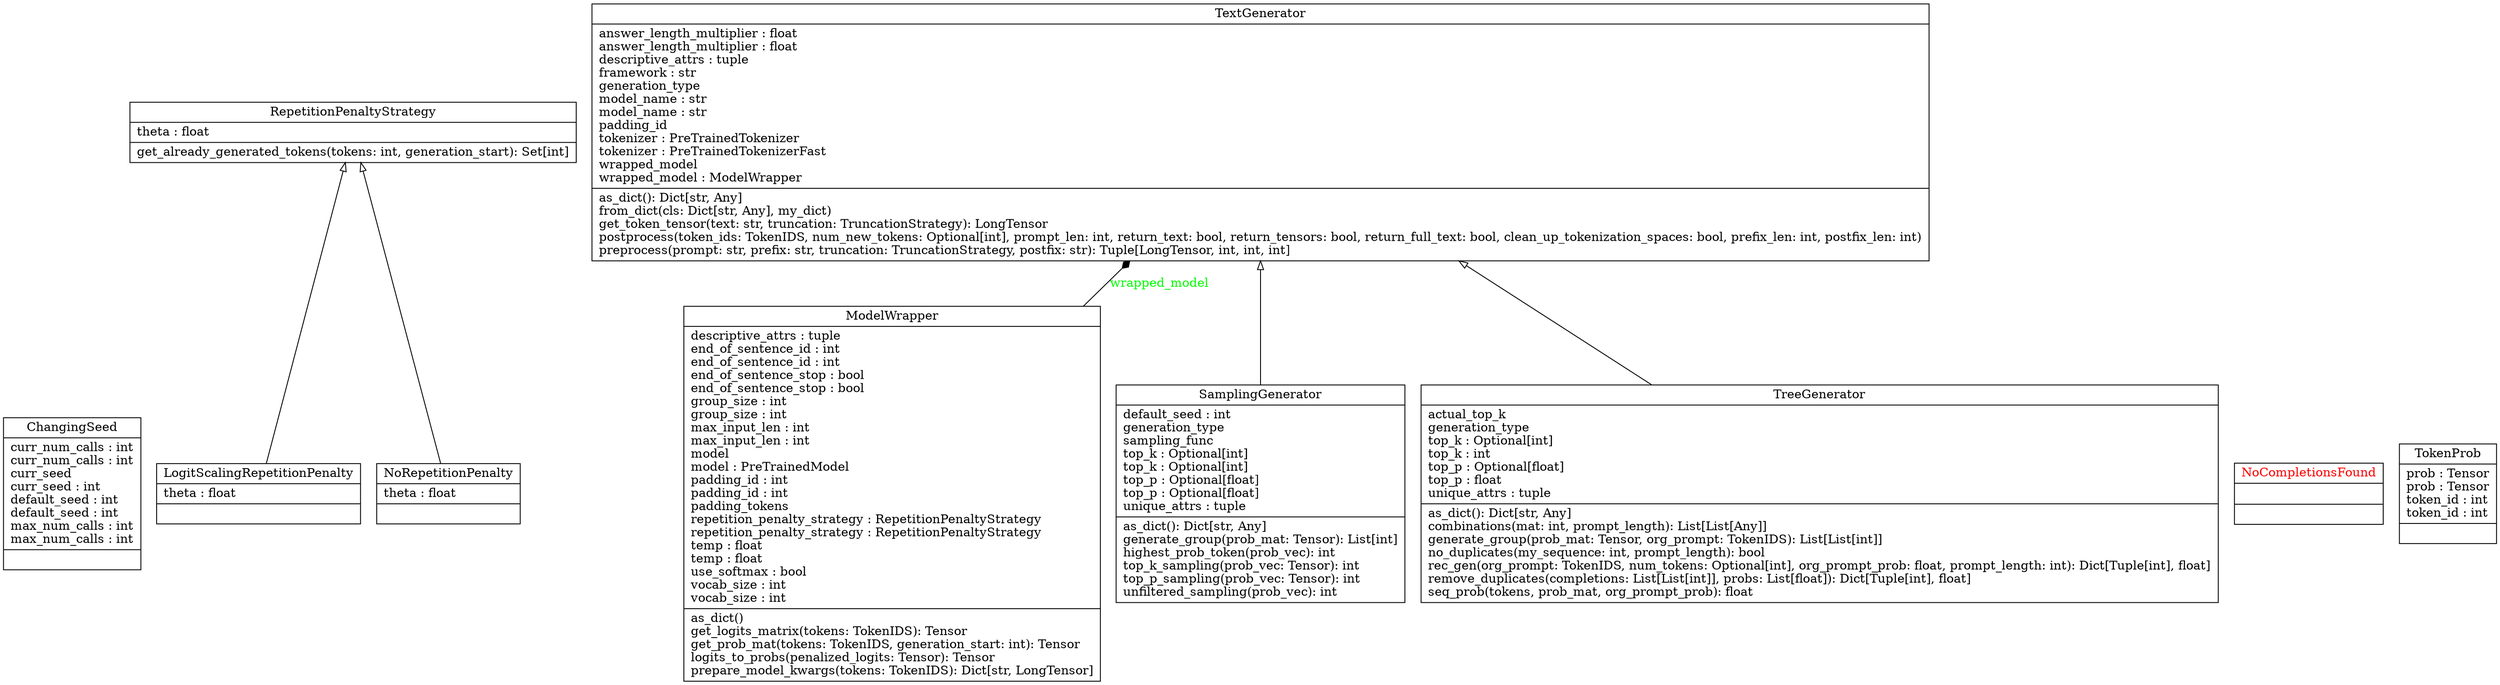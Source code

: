 digraph "classes_final_project" {
charset="utf-8"
rankdir=BT
"0" [label="{ChangingSeed|curr_num_calls : int\lcurr_num_calls : int\lcurr_seed\lcurr_seed : int\ldefault_seed : int\ldefault_seed : int\lmax_num_calls : int\lmax_num_calls : int\l|}", shape="record"];
"1" [label="{LogitScalingRepetitionPenalty|theta : float\l|}", shape="record"];
"2" [label="{ModelWrapper|descriptive_attrs : tuple\lend_of_sentence_id : int\lend_of_sentence_id : int\lend_of_sentence_stop : bool\lend_of_sentence_stop : bool\lgroup_size : int\lgroup_size : int\lmax_input_len : int\lmax_input_len : int\lmodel\lmodel : PreTrainedModel\lpadding_id : int\lpadding_id : int\lpadding_tokens\lrepetition_penalty_strategy : RepetitionPenaltyStrategy\lrepetition_penalty_strategy : RepetitionPenaltyStrategy\ltemp : float\ltemp : float\luse_softmax : bool\lvocab_size : int\lvocab_size : int\l|as_dict()\lget_logits_matrix(tokens: TokenIDS): Tensor\lget_prob_mat(tokens: TokenIDS, generation_start: int): Tensor\llogits_to_probs(penalized_logits: Tensor): Tensor\lprepare_model_kwargs(tokens: TokenIDS): Dict[str, LongTensor]\l}", shape="record"];
"3" [fontcolor="red", label="{NoCompletionsFound|\l|}", shape="record"];
"4" [label="{NoRepetitionPenalty|theta : float\l|}", shape="record"];
"5" [label="{RepetitionPenaltyStrategy|theta : float\l|get_already_generated_tokens(tokens: int, generation_start): Set[int]\l}", shape="record"];
"6" [label="{SamplingGenerator|default_seed : int\lgeneration_type\lsampling_func\ltop_k : Optional[int]\ltop_k : Optional[int]\ltop_p : Optional[float]\ltop_p : Optional[float]\lunique_attrs : tuple\l|as_dict(): Dict[str, Any]\lgenerate_group(prob_mat: Tensor): List[int]\lhighest_prob_token(prob_vec): int\ltop_k_sampling(prob_vec: Tensor): int\ltop_p_sampling(prob_vec: Tensor): int\lunfiltered_sampling(prob_vec): int\l}", shape="record"];
"7" [label="{TextGenerator|answer_length_multiplier : float\lanswer_length_multiplier : float\ldescriptive_attrs : tuple\lframework : str\lgeneration_type\lmodel_name : str\lmodel_name : str\lpadding_id\ltokenizer : PreTrainedTokenizer\ltokenizer : PreTrainedTokenizerFast\lwrapped_model\lwrapped_model : ModelWrapper\l|as_dict(): Dict[str, Any]\lfrom_dict(cls: Dict[str, Any], my_dict)\lget_token_tensor(text: str, truncation: TruncationStrategy): LongTensor\lpostprocess(token_ids: TokenIDS, num_new_tokens: Optional[int], prompt_len: int, return_text: bool, return_tensors: bool, return_full_text: bool, clean_up_tokenization_spaces: bool, prefix_len: int, postfix_len: int)\lpreprocess(prompt: str, prefix: str, truncation: TruncationStrategy, postfix: str): Tuple[LongTensor, int, int, int]\l}", shape="record"];
"8" [label="{TokenProb|prob : Tensor\lprob : Tensor\ltoken_id : int\ltoken_id : int\l|}", shape="record"];
"9" [label="{TreeGenerator|actual_top_k\lgeneration_type\ltop_k : Optional[int]\ltop_k : int\ltop_p : Optional[float]\ltop_p : float\lunique_attrs : tuple\l|as_dict(): Dict[str, Any]\lcombinations(mat: int, prompt_length): List[List[Any]]\lgenerate_group(prob_mat: Tensor, org_prompt: TokenIDS): List[List[int]]\lno_duplicates(my_sequence: int, prompt_length): bool\lrec_gen(org_prompt: TokenIDS, num_tokens: Optional[int], org_prompt_prob: float, prompt_length: int): Dict[Tuple[int], float]\lremove_duplicates(completions: List[List[int]], probs: List[float]): Dict[Tuple[int], float]\lseq_prob(tokens, prob_mat, org_prompt_prob): float\l}", shape="record"];
"1" -> "5" [arrowhead="empty", arrowtail="none"];
"4" -> "5" [arrowhead="empty", arrowtail="none"];
"6" -> "7" [arrowhead="empty", arrowtail="none"];
"9" -> "7" [arrowhead="empty", arrowtail="none"];
"2" -> "7" [arrowhead="diamond", arrowtail="none", fontcolor="green", label="wrapped_model", style="solid"];
}
